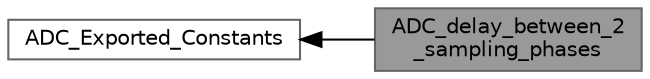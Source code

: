 digraph "ADC_delay_between_2_sampling_phases"
{
 // LATEX_PDF_SIZE
  bgcolor="transparent";
  edge [fontname=Helvetica,fontsize=10,labelfontname=Helvetica,labelfontsize=10];
  node [fontname=Helvetica,fontsize=10,shape=box,height=0.2,width=0.4];
  rankdir=LR;
  Node2 [id="Node000002",label="ADC_Exported_Constants",height=0.2,width=0.4,color="grey40", fillcolor="white", style="filled",URL="$group___a_d_c___exported___constants.html",tooltip=" "];
  Node1 [id="Node000001",label="ADC_delay_between_2\l_sampling_phases",height=0.2,width=0.4,color="gray40", fillcolor="grey60", style="filled", fontcolor="black",tooltip=" "];
  Node2->Node1 [shape=plaintext, dir="back", style="solid"];
}
